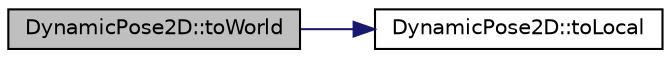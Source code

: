 digraph "DynamicPose2D::toWorld"
{
 // INTERACTIVE_SVG=YES
  edge [fontname="Helvetica",fontsize="10",labelfontname="Helvetica",labelfontsize="10"];
  node [fontname="Helvetica",fontsize="10",shape=record];
  rankdir="LR";
  Node1 [label="DynamicPose2D::toWorld",height=0.2,width=0.4,color="black", fillcolor="grey75", style="filled", fontcolor="black"];
  Node1 -> Node2 [color="midnightblue",fontsize="10",style="solid",fontname="Helvetica"];
  Node2 [label="DynamicPose2D::toLocal",height=0.2,width=0.4,color="black", fillcolor="white", style="filled",URL="$d0/d5c/class_dynamic_pose2_d.html#a48d83835f022e28fb471f93d7e68e7b6"];
}
